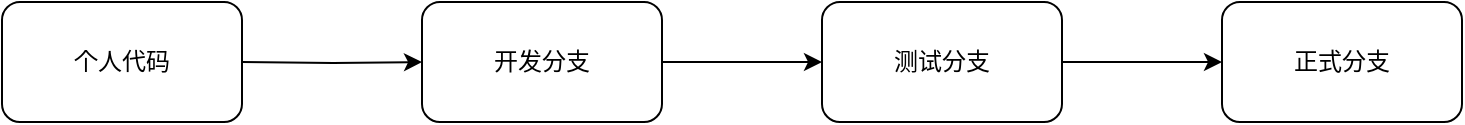 <mxfile version="20.0.4" type="github">
  <diagram id="FTU6m_eaPZ_RoDYtO6FZ" name="Page-1">
    <mxGraphModel dx="1242" dy="752" grid="1" gridSize="10" guides="1" tooltips="1" connect="1" arrows="1" fold="1" page="1" pageScale="1" pageWidth="827" pageHeight="1169" math="0" shadow="0">
      <root>
        <mxCell id="0" />
        <mxCell id="1" parent="0" />
        <mxCell id="IwslQuK-jiWpeA-pguTB-5" value="" style="edgeStyle=orthogonalEdgeStyle;rounded=0;orthogonalLoop=1;jettySize=auto;html=1;" edge="1" parent="1" target="IwslQuK-jiWpeA-pguTB-4">
          <mxGeometry relative="1" as="geometry">
            <mxPoint x="190" y="330" as="sourcePoint" />
          </mxGeometry>
        </mxCell>
        <mxCell id="IwslQuK-jiWpeA-pguTB-7" value="" style="edgeStyle=orthogonalEdgeStyle;rounded=0;orthogonalLoop=1;jettySize=auto;html=1;" edge="1" parent="1" source="IwslQuK-jiWpeA-pguTB-4" target="IwslQuK-jiWpeA-pguTB-6">
          <mxGeometry relative="1" as="geometry" />
        </mxCell>
        <mxCell id="IwslQuK-jiWpeA-pguTB-4" value="开发分支" style="rounded=1;whiteSpace=wrap;html=1;" vertex="1" parent="1">
          <mxGeometry x="280" y="300" width="120" height="60" as="geometry" />
        </mxCell>
        <mxCell id="IwslQuK-jiWpeA-pguTB-9" value="" style="edgeStyle=orthogonalEdgeStyle;rounded=0;orthogonalLoop=1;jettySize=auto;html=1;" edge="1" parent="1" source="IwslQuK-jiWpeA-pguTB-6" target="IwslQuK-jiWpeA-pguTB-8">
          <mxGeometry relative="1" as="geometry" />
        </mxCell>
        <mxCell id="IwslQuK-jiWpeA-pguTB-6" value="测试分支" style="whiteSpace=wrap;html=1;rounded=1;" vertex="1" parent="1">
          <mxGeometry x="480" y="300" width="120" height="60" as="geometry" />
        </mxCell>
        <mxCell id="IwslQuK-jiWpeA-pguTB-8" value="正式分支" style="whiteSpace=wrap;html=1;rounded=1;" vertex="1" parent="1">
          <mxGeometry x="680" y="300" width="120" height="60" as="geometry" />
        </mxCell>
        <mxCell id="IwslQuK-jiWpeA-pguTB-12" value="个人代码" style="rounded=1;whiteSpace=wrap;html=1;" vertex="1" parent="1">
          <mxGeometry x="70" y="300" width="120" height="60" as="geometry" />
        </mxCell>
      </root>
    </mxGraphModel>
  </diagram>
</mxfile>
